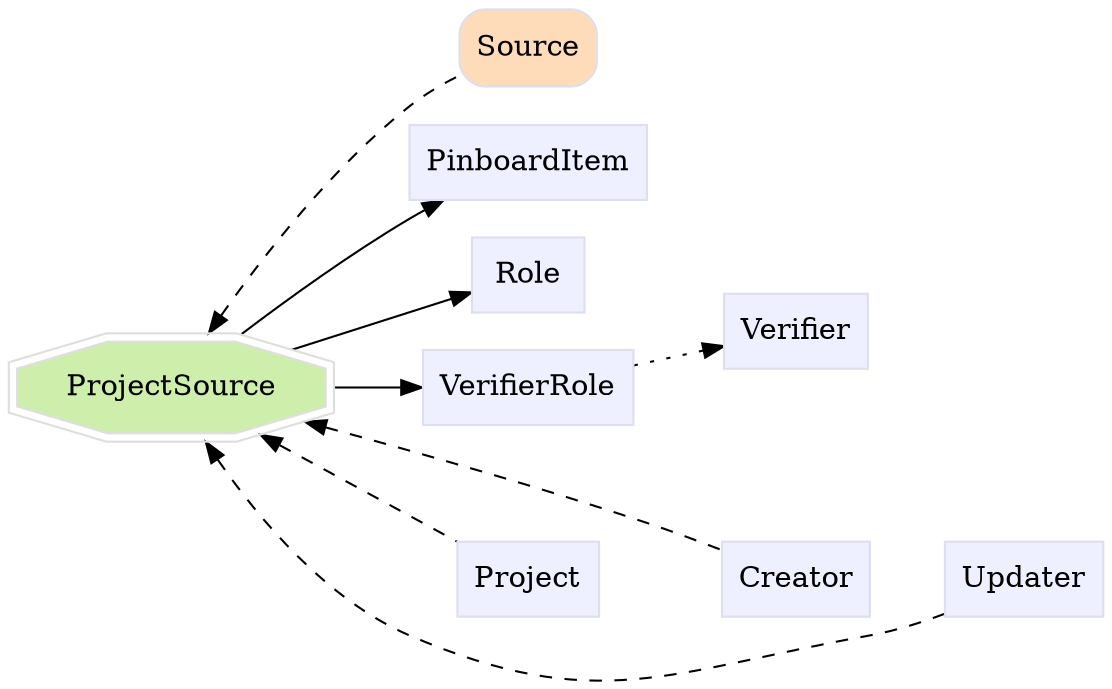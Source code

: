 digraph ProjectSource {
	graph [bb="0,0,458.54,319.66",
		label="",
		outputorder=edgesfirst,
		rankdir=LR
	];
	node [label="\N"];
	subgraph annotator_cluster {
		graph [rank=min];
	}
	subgraph core {
		Source	[color="#dddeee",
			fillcolor="#fedcba",
			group=core,
			height=0.51389,
			href="/develop/Data/models.html#source",
			label=Source,
			pos="224.66,301.16",
			shape=Mrecord,
			style=filled,
			target=_top,
			width=0.75];
	}
	subgraph supporting {
		ProjectSource	[color="#dedede",
			fillcolor="#cdefab",
			group=target,
			height=0.61111,
			href="/develop/Data/models.html#project-source",
			label=ProjectSource,
			pos="71.77,138.16",
			shape=doubleoctagon,
			style=filled,
			target=_top,
			width=1.9936];
		PinboardItem	[color="#dddeee",
			fillcolor="#eeefff",
			group=supporting,
			height=0.5,
			href="/develop/Data/models.html#pinboard-item",
			label=PinboardItem,
			pos="224.66,246.16",
			shape=box,
			style=filled,
			target=_top,
			width=1.2535];
		Role	[color="#dddeee",
			fillcolor="#eeefff",
			group=supporting,
			height=0.5,
			href="/develop/Data/models.html#role",
			label=Role,
			pos="224.66,192.16",
			shape=box,
			style=filled,
			target=_top,
			width=0.75];
		VerifierRole	[color="#dddeee",
			fillcolor="#eeefff",
			group=supporting,
			height=0.5,
			href="/develop/Data/models.html#verifier-role",
			label=VerifierRole,
			pos="224.66,138.16",
			shape=box,
			style=filled,
			target=_top,
			width=1.1493];
		Verifier	[color="#dddeee",
			fillcolor="#eeefff",
			group=supporting,
			height=0.5,
			href="/develop/Data/models.html#verifier",
			label=Verifier,
			pos="334.41,165.16",
			shape=box,
			style=filled,
			target=_top,
			width=0.79514];
		Creator	[color="#dddeee",
			fillcolor="#eeefff",
			group=supporting,
			height=0.5,
			href="/develop/Data/models.html#creator",
			label=Creator,
			pos="334.41,46.158",
			shape=box,
			style=filled,
			target=_top,
			width=0.78472];
		Project	[color="#dddeee",
			fillcolor="#eeefff",
			group=supporting,
			height=0.5,
			href="/develop/Data/models.html#project",
			label=Project,
			pos="224.66,46.158",
			shape=box,
			style=filled,
			target=_top,
			width=0.75347];
		Updater	[color="#dddeee",
			fillcolor="#eeefff",
			group=supporting,
			height=0.5,
			href="/develop/Data/models.html#updater",
			label=Updater,
			pos="428.79,46.158",
			shape=box,
			style=filled,
			target=_top,
			width=0.82639];
	}
	ProjectSource -> Source	[dir=back,
		pos="s,87.053,160.61 93.284,169.9 113.07,198.96 145.04,242.06 179.54,273.16 184.93,278.02 191.26,282.57 197.42,286.54",
		style=dashed];
	ProjectSource -> PinboardItem	[pos="e,192.56,227.66 100.31,160.26 121.55,177 151.87,200.27 179.54,219.16 180.71,219.96 181.9,220.76 183.11,221.56"];
	ProjectSource -> Role	[pos="e,197.29,182.72 120.51,155.24 141.83,162.87 166.58,171.73 186.49,178.85"];
	ProjectSource -> VerifierRole	[pos="e,183,138.16 143.8,138.16 153.15,138.16 162.6,138.16 171.56,138.16"];
	ProjectSource -> Creator	[dir=back,
		pos="s,125.03,122.21 135.68,118.86 174.59,106.57 225.42,89.859 269.79,73.158 281.69,68.677 294.65,63.278 305.74,58.489",
		style=dashed];
	ProjectSource -> Project	[dir=back,
		pos="s,106.63,117.51 116.34,111.59 142.57,95.603 175.09,75.775 197.42,62.162",
		style=dashed];
	ProjectSource -> Updater	[dir=back,
		pos="s,84.751,115.9 90.627,106.25 108.78,77.415 139.86,36.866 179.54,19.158 254.02,-14.079 283.07,3.1529 363.04,19.158 375.1,21.572 387.72,\
26.284 398.59,31.105",
		style=dashed];
	Role -> Verifier	[pos="e,305.45,172.17 252.02,185.55 264.81,182.35 280.41,178.44 294.53,174.9",
		style=invis];
	VerifierRole -> Verifier	[pos="e,305.35,158.13 266.4,148.37 275.54,150.65 285.21,153.08 294.28,155.35",
		style=dotted];
	Creator -> Updater	[pos="e,398.81,46.158 363.13,46.158 370.79,46.158 379.26,46.158 387.47,46.158",
		style=invis];
	Project -> Creator	[pos="e,305.82,46.158 252.02,46.158 264.78,46.158 280.34,46.158 294.43,46.158",
		style=invis];
}
